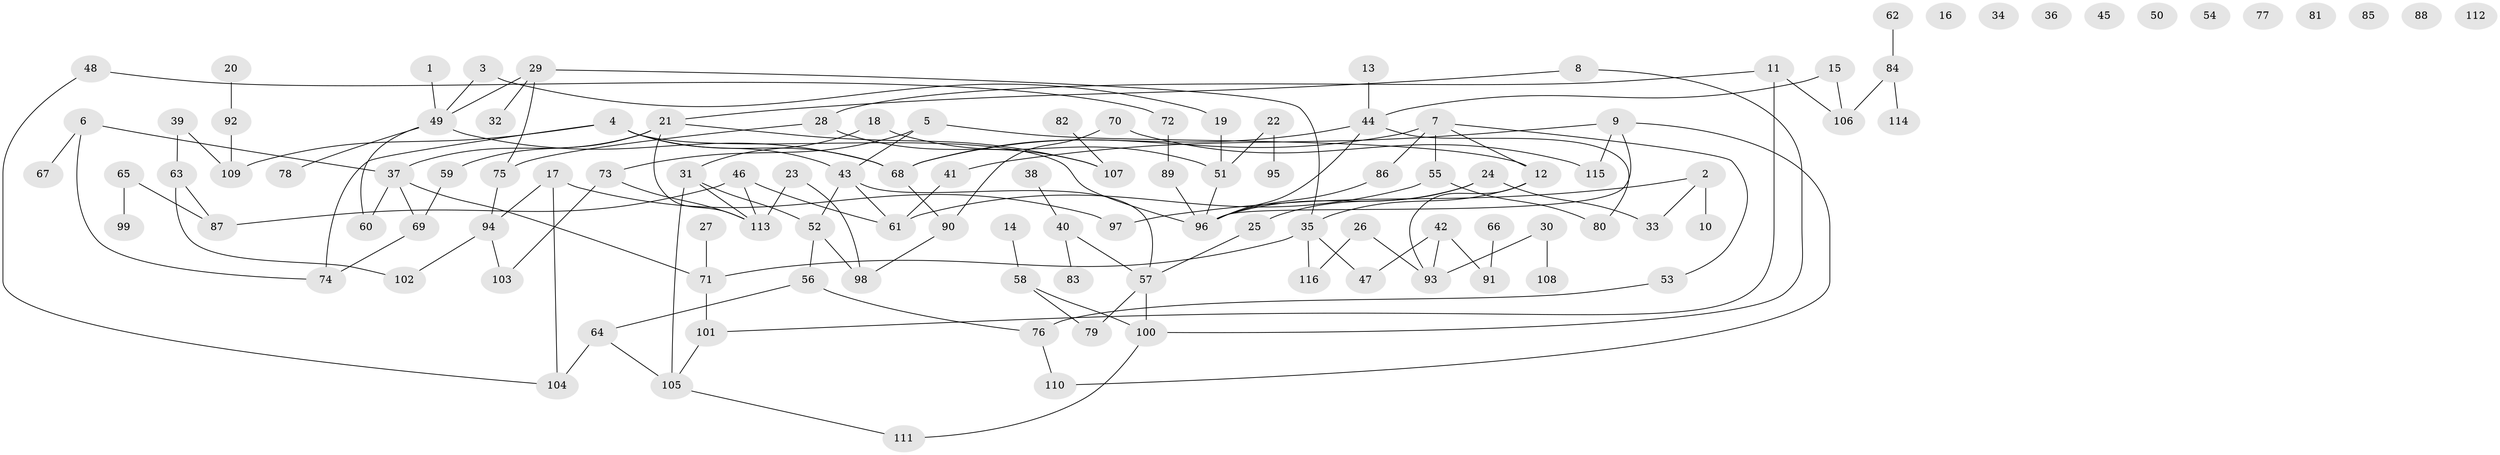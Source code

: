 // Generated by graph-tools (version 1.1) at 2025/39/03/09/25 04:39:08]
// undirected, 116 vertices, 142 edges
graph export_dot {
graph [start="1"]
  node [color=gray90,style=filled];
  1;
  2;
  3;
  4;
  5;
  6;
  7;
  8;
  9;
  10;
  11;
  12;
  13;
  14;
  15;
  16;
  17;
  18;
  19;
  20;
  21;
  22;
  23;
  24;
  25;
  26;
  27;
  28;
  29;
  30;
  31;
  32;
  33;
  34;
  35;
  36;
  37;
  38;
  39;
  40;
  41;
  42;
  43;
  44;
  45;
  46;
  47;
  48;
  49;
  50;
  51;
  52;
  53;
  54;
  55;
  56;
  57;
  58;
  59;
  60;
  61;
  62;
  63;
  64;
  65;
  66;
  67;
  68;
  69;
  70;
  71;
  72;
  73;
  74;
  75;
  76;
  77;
  78;
  79;
  80;
  81;
  82;
  83;
  84;
  85;
  86;
  87;
  88;
  89;
  90;
  91;
  92;
  93;
  94;
  95;
  96;
  97;
  98;
  99;
  100;
  101;
  102;
  103;
  104;
  105;
  106;
  107;
  108;
  109;
  110;
  111;
  112;
  113;
  114;
  115;
  116;
  1 -- 49;
  2 -- 10;
  2 -- 33;
  2 -- 97;
  3 -- 19;
  3 -- 49;
  4 -- 43;
  4 -- 68;
  4 -- 74;
  4 -- 96;
  4 -- 109;
  5 -- 12;
  5 -- 43;
  5 -- 73;
  6 -- 37;
  6 -- 67;
  6 -- 74;
  7 -- 12;
  7 -- 53;
  7 -- 55;
  7 -- 68;
  7 -- 86;
  8 -- 21;
  8 -- 100;
  9 -- 41;
  9 -- 96;
  9 -- 110;
  9 -- 115;
  11 -- 28;
  11 -- 101;
  11 -- 106;
  12 -- 35;
  12 -- 93;
  13 -- 44;
  14 -- 58;
  15 -- 44;
  15 -- 106;
  17 -- 94;
  17 -- 97;
  17 -- 104;
  18 -- 31;
  18 -- 51;
  19 -- 51;
  20 -- 92;
  21 -- 37;
  21 -- 59;
  21 -- 107;
  21 -- 113;
  22 -- 51;
  22 -- 95;
  23 -- 98;
  23 -- 113;
  24 -- 25;
  24 -- 33;
  24 -- 96;
  25 -- 57;
  26 -- 93;
  26 -- 116;
  27 -- 71;
  28 -- 75;
  28 -- 107;
  29 -- 32;
  29 -- 35;
  29 -- 49;
  29 -- 75;
  30 -- 93;
  30 -- 108;
  31 -- 52;
  31 -- 105;
  31 -- 113;
  35 -- 47;
  35 -- 71;
  35 -- 116;
  37 -- 60;
  37 -- 69;
  37 -- 71;
  38 -- 40;
  39 -- 63;
  39 -- 109;
  40 -- 57;
  40 -- 83;
  41 -- 61;
  42 -- 47;
  42 -- 91;
  42 -- 93;
  43 -- 52;
  43 -- 57;
  43 -- 61;
  44 -- 68;
  44 -- 80;
  44 -- 96;
  46 -- 61;
  46 -- 87;
  46 -- 113;
  48 -- 72;
  48 -- 104;
  49 -- 60;
  49 -- 68;
  49 -- 78;
  51 -- 96;
  52 -- 56;
  52 -- 98;
  53 -- 76;
  55 -- 61;
  55 -- 80;
  56 -- 64;
  56 -- 76;
  57 -- 79;
  57 -- 100;
  58 -- 79;
  58 -- 100;
  59 -- 69;
  62 -- 84;
  63 -- 87;
  63 -- 102;
  64 -- 104;
  64 -- 105;
  65 -- 87;
  65 -- 99;
  66 -- 91;
  68 -- 90;
  69 -- 74;
  70 -- 90;
  70 -- 115;
  71 -- 101;
  72 -- 89;
  73 -- 103;
  73 -- 113;
  75 -- 94;
  76 -- 110;
  82 -- 107;
  84 -- 106;
  84 -- 114;
  86 -- 96;
  89 -- 96;
  90 -- 98;
  92 -- 109;
  94 -- 102;
  94 -- 103;
  100 -- 111;
  101 -- 105;
  105 -- 111;
}
